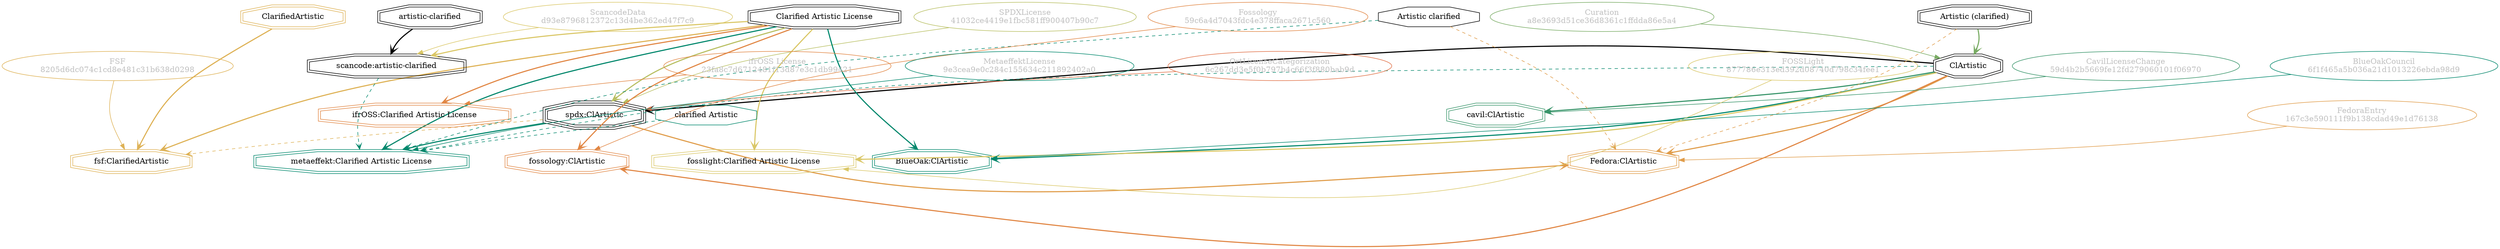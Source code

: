 strict digraph {
    node [shape=box];
    graph [splines=curved];
    1368 [label="SPDXLicense\n41032ce4419e1fbc581ff900407b90c7"
         ,fontcolor=gray
         ,color="#b8bf62"
         ,fillcolor="beige;1"
         ,shape=ellipse];
    1369 [label="spdx:ClArtistic"
         ,shape=tripleoctagon];
    1370 [label=ClArtistic
         ,shape=doubleoctagon];
    1371 [label="Clarified Artistic License"
         ,shape=doubleoctagon];
    6266 [label="FedoraEntry\n167c3e590111f9b138cdad49e1d76138"
         ,fontcolor=gray
         ,color="#e09d4b"
         ,fillcolor="beige;1"
         ,shape=ellipse];
    6267 [label="Fedora:ClArtistic"
         ,color="#e09d4b"
         ,shape=doubleoctagon];
    6268 [label="Artistic (clarified)"
         ,shape=doubleoctagon];
    6269 [label="Artistic clarified"
         ,shape=octagon];
    9073 [label="BlueOakCouncil\n6f1f465a5b036a21d1013226ebda98d9"
         ,fontcolor=gray
         ,color="#00876c"
         ,fillcolor="beige;1"
         ,shape=ellipse];
    9074 [label="BlueOak:ClArtistic"
         ,color="#00876c"
         ,shape=doubleoctagon];
    10121 [label="FSF\n8205d6dc074c1cd8e481c31b638d0298"
          ,fontcolor=gray
          ,color="#deb256"
          ,fillcolor="beige;1"
          ,shape=ellipse];
    10122 [label="fsf:ClarifiedArtistic"
          ,color="#deb256"
          ,shape=doubleoctagon];
    10123 [label=ClarifiedArtistic
          ,color="#deb256"
          ,shape=doubleoctagon];
    11996 [label="ScancodeData\nd93e8796812372c13d4be362ed47f7c9"
          ,fontcolor=gray
          ,color="#dac767"
          ,fillcolor="beige;1"
          ,shape=ellipse];
    11997 [label="scancode:artistic-clarified"
          ,shape=doubleoctagon];
    11998 [label="artistic-clarified"
          ,shape=doubleoctagon];
    26957 [label="Fossology\n59c6a4d7043fdc4e378ffaca2671c560"
          ,fontcolor=gray
          ,color="#e18745"
          ,fillcolor="beige;1"
          ,shape=ellipse];
    26958 [label="fossology:ClArtistic"
          ,color="#e18745"
          ,shape=doubleoctagon];
    28644 [label="OrtLicenseCategorization\n6c267dd3e5f0b797b4c66f3f880bab9d"
          ,fontcolor=gray
          ,color="#e06f45"
          ,fillcolor="beige;1"
          ,shape=ellipse];
    36680 [label="CavilLicenseChange\n59d4b2b5669fe12fd279060101f06970"
          ,fontcolor=gray
          ,color="#379469"
          ,fillcolor="beige;1"
          ,shape=ellipse];
    36681 [label="cavil:ClArtistic"
          ,color="#379469"
          ,shape=doubleoctagon];
    40732 [label="MetaeffektLicense\n9e3cea9e0c284c155634c211892402a0"
          ,fontcolor=gray
          ,color="#00876c"
          ,fillcolor="beige;1"
          ,shape=ellipse];
    40733 [label="metaeffekt:Clarified Artistic License"
          ,color="#00876c"
          ,shape=doubleoctagon];
    40734 [label="clarified Artistic"
          ,color="#00876c"
          ,shape=octagon];
    51177 [label="FOSSLight\n877786e313ed392d08740d798c34fee1"
          ,fontcolor=gray
          ,color="#dac767"
          ,fillcolor="beige;1"
          ,shape=ellipse];
    51178 [label="fosslight:Clarified Artistic License"
          ,color="#dac767"
          ,shape=doubleoctagon];
    55191 [label="ifrOSS License\n23fa8c7d6712481f13d87e3c1db99421"
          ,fontcolor=gray
          ,color="#e18745"
          ,fillcolor="beige;1"
          ,shape=ellipse];
    55192 [label="ifrOSS:Clarified Artistic License"
          ,color="#e18745"
          ,shape=doubleoctagon];
    56017 [label="Curation\na8e3693d51ce36d8361c1ffdda86e5a4"
          ,fontcolor=gray
          ,color="#78ab63"
          ,fillcolor="beige;1"
          ,shape=ellipse];
    1368 -> 1369 [weight=0.5
                 ,color="#b8bf62"];
    1369 -> 6267 [style=bold
                 ,arrowhead=vee
                 ,weight=0.7
                 ,color="#e09d4b"];
    1369 -> 10122 [style=dashed
                  ,arrowhead=vee
                  ,weight=0.5
                  ,color="#deb256"];
    1369 -> 40733 [style=bold
                  ,arrowhead=vee
                  ,weight=0.7
                  ,color="#00876c"];
    1370 -> 1369 [style=bold
                 ,arrowhead=vee
                 ,weight=0.7];
    1370 -> 6267 [style=bold
                 ,arrowhead=vee
                 ,weight=0.7
                 ,color="#e09d4b"];
    1370 -> 9074 [style=bold
                 ,arrowhead=vee
                 ,weight=0.7
                 ,color="#00876c"];
    1370 -> 26958 [style=bold
                  ,arrowhead=vee
                  ,weight=0.7
                  ,color="#e18745"];
    1370 -> 36681 [style=bold
                  ,arrowhead=vee
                  ,weight=0.7
                  ,color="#379469"];
    1370 -> 36681 [style=bold
                  ,arrowhead=vee
                  ,weight=0.7
                  ,color="#379469"];
    1370 -> 40733 [style=dashed
                  ,arrowhead=vee
                  ,weight=0.5
                  ,color="#00876c"];
    1370 -> 51178 [style=bold
                  ,arrowhead=vee
                  ,weight=0.7
                  ,color="#dac767"];
    1371 -> 1369 [style=bold
                 ,arrowhead=vee
                 ,weight=0.7
                 ,color="#b8bf62"];
    1371 -> 9074 [style=bold
                 ,arrowhead=vee
                 ,weight=0.7
                 ,color="#00876c"];
    1371 -> 10122 [style=bold
                  ,arrowhead=vee
                  ,weight=0.7
                  ,color="#deb256"];
    1371 -> 11997 [style=bold
                  ,arrowhead=vee
                  ,weight=0.7
                  ,color="#dac767"];
    1371 -> 26958 [style=bold
                  ,arrowhead=vee
                  ,weight=0.7
                  ,color="#e18745"];
    1371 -> 40733 [style=bold
                  ,arrowhead=vee
                  ,weight=0.7
                  ,color="#00876c"];
    1371 -> 51178 [style=bold
                  ,arrowhead=vee
                  ,weight=0.7
                  ,color="#dac767"];
    1371 -> 55192 [style=bold
                  ,arrowhead=vee
                  ,weight=0.7
                  ,color="#e18745"];
    1371 -> 55192 [style=bold
                  ,arrowhead=vee
                  ,weight=0.7
                  ,color="#e18745"];
    6266 -> 6267 [weight=0.5
                 ,color="#e09d4b"];
    6268 -> 1370 [style=bold
                 ,arrowhead=vee
                 ,weight=0.7
                 ,color="#78ab63"];
    6268 -> 6267 [style=dashed
                 ,arrowhead=vee
                 ,weight=0.5
                 ,color="#e09d4b"];
    6269 -> 6267 [style=dashed
                 ,arrowhead=vee
                 ,weight=0.5
                 ,color="#e09d4b"];
    6269 -> 40733 [style=dashed
                  ,arrowhead=vee
                  ,weight=0.5
                  ,color="#00876c"];
    9073 -> 9074 [weight=0.5
                 ,color="#00876c"];
    10121 -> 10122 [weight=0.5
                   ,color="#deb256"];
    10123 -> 10122 [style=bold
                   ,arrowhead=vee
                   ,weight=0.7
                   ,color="#deb256"];
    11996 -> 11997 [weight=0.5
                   ,color="#dac767"];
    11997 -> 40733 [style=dashed
                   ,arrowhead=vee
                   ,weight=0.5
                   ,color="#00876c"];
    11998 -> 11997 [style=bold
                   ,arrowhead=vee
                   ,weight=0.7];
    26957 -> 26958 [weight=0.5
                   ,color="#e18745"];
    28644 -> 1369 [weight=0.5
                  ,color="#e06f45"];
    36680 -> 36681 [weight=0.5
                   ,color="#379469"];
    40732 -> 40733 [weight=0.5
                   ,color="#00876c"];
    40734 -> 40733 [style=dashed
                   ,arrowhead=vee
                   ,weight=0.5
                   ,color="#00876c"];
    51177 -> 51178 [weight=0.5
                   ,color="#dac767"];
    55191 -> 55192 [weight=0.5
                   ,color="#e18745"];
    56017 -> 1370 [weight=0.5
                  ,color="#78ab63"];
}
